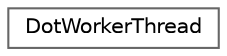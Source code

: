 digraph "Graphical Class Hierarchy"
{
 // INTERACTIVE_SVG=YES
 // LATEX_PDF_SIZE
  bgcolor="transparent";
  edge [fontname=Helvetica,fontsize=10,labelfontname=Helvetica,labelfontsize=10];
  node [fontname=Helvetica,fontsize=10,shape=box,height=0.2,width=0.4];
  rankdir="LR";
  Node0 [label="DotWorkerThread",height=0.2,width=0.4,color="grey40", fillcolor="white", style="filled",URL="$d5/d99/class_dot_worker_thread.html",tooltip="Worker thread to execute a dot run."];
}
